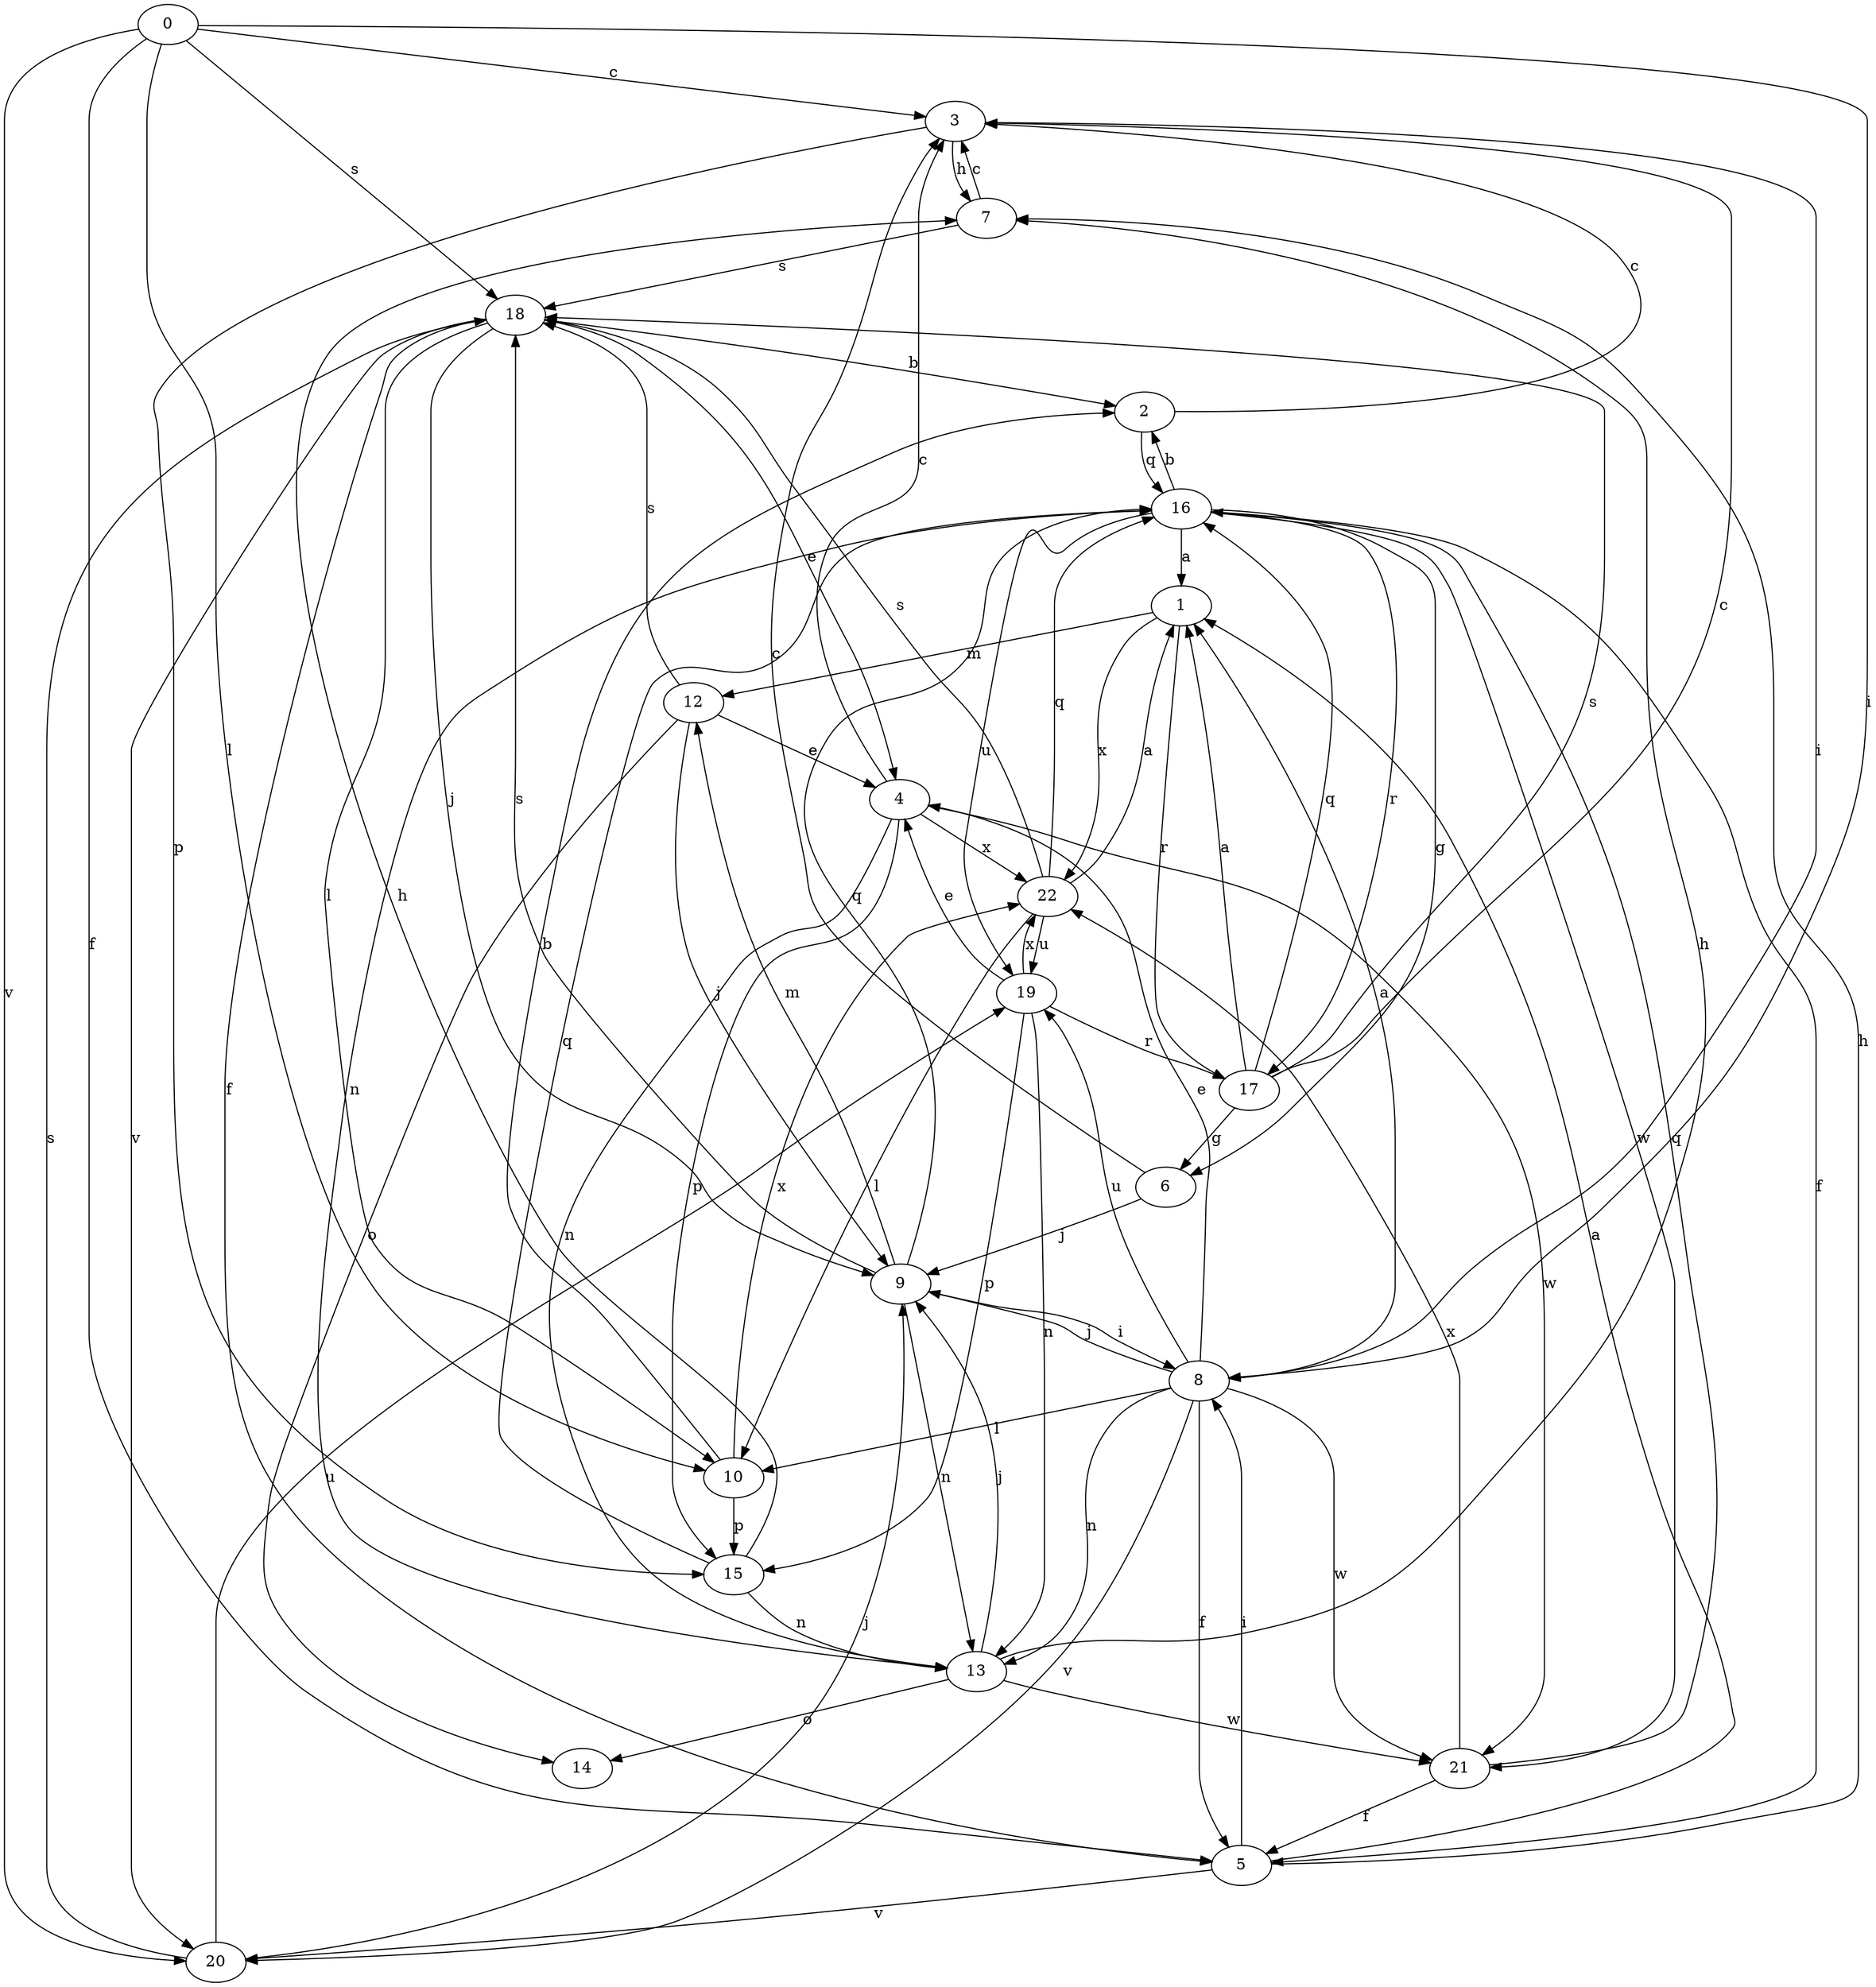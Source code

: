 strict digraph  {
0;
1;
2;
3;
4;
5;
6;
7;
8;
9;
10;
12;
13;
14;
15;
16;
17;
18;
19;
20;
21;
22;
0 -> 3  [label=c];
0 -> 5  [label=f];
0 -> 8  [label=i];
0 -> 10  [label=l];
0 -> 18  [label=s];
0 -> 20  [label=v];
1 -> 12  [label=m];
1 -> 17  [label=r];
1 -> 22  [label=x];
2 -> 3  [label=c];
2 -> 16  [label=q];
3 -> 7  [label=h];
3 -> 8  [label=i];
3 -> 15  [label=p];
4 -> 3  [label=c];
4 -> 13  [label=n];
4 -> 15  [label=p];
4 -> 21  [label=w];
4 -> 22  [label=x];
5 -> 1  [label=a];
5 -> 7  [label=h];
5 -> 8  [label=i];
5 -> 20  [label=v];
6 -> 3  [label=c];
6 -> 9  [label=j];
7 -> 3  [label=c];
7 -> 18  [label=s];
8 -> 1  [label=a];
8 -> 4  [label=e];
8 -> 5  [label=f];
8 -> 9  [label=j];
8 -> 10  [label=l];
8 -> 13  [label=n];
8 -> 19  [label=u];
8 -> 20  [label=v];
8 -> 21  [label=w];
9 -> 8  [label=i];
9 -> 12  [label=m];
9 -> 13  [label=n];
9 -> 16  [label=q];
9 -> 18  [label=s];
10 -> 2  [label=b];
10 -> 15  [label=p];
10 -> 22  [label=x];
12 -> 4  [label=e];
12 -> 9  [label=j];
12 -> 14  [label=o];
12 -> 18  [label=s];
13 -> 7  [label=h];
13 -> 9  [label=j];
13 -> 14  [label=o];
13 -> 21  [label=w];
15 -> 7  [label=h];
15 -> 13  [label=n];
15 -> 16  [label=q];
16 -> 1  [label=a];
16 -> 2  [label=b];
16 -> 5  [label=f];
16 -> 6  [label=g];
16 -> 13  [label=n];
16 -> 17  [label=r];
16 -> 19  [label=u];
16 -> 21  [label=w];
17 -> 1  [label=a];
17 -> 3  [label=c];
17 -> 6  [label=g];
17 -> 16  [label=q];
17 -> 18  [label=s];
18 -> 2  [label=b];
18 -> 4  [label=e];
18 -> 5  [label=f];
18 -> 9  [label=j];
18 -> 10  [label=l];
18 -> 20  [label=v];
19 -> 4  [label=e];
19 -> 13  [label=n];
19 -> 15  [label=p];
19 -> 17  [label=r];
19 -> 22  [label=x];
20 -> 9  [label=j];
20 -> 18  [label=s];
20 -> 19  [label=u];
21 -> 5  [label=f];
21 -> 16  [label=q];
21 -> 22  [label=x];
22 -> 1  [label=a];
22 -> 10  [label=l];
22 -> 16  [label=q];
22 -> 18  [label=s];
22 -> 19  [label=u];
}
